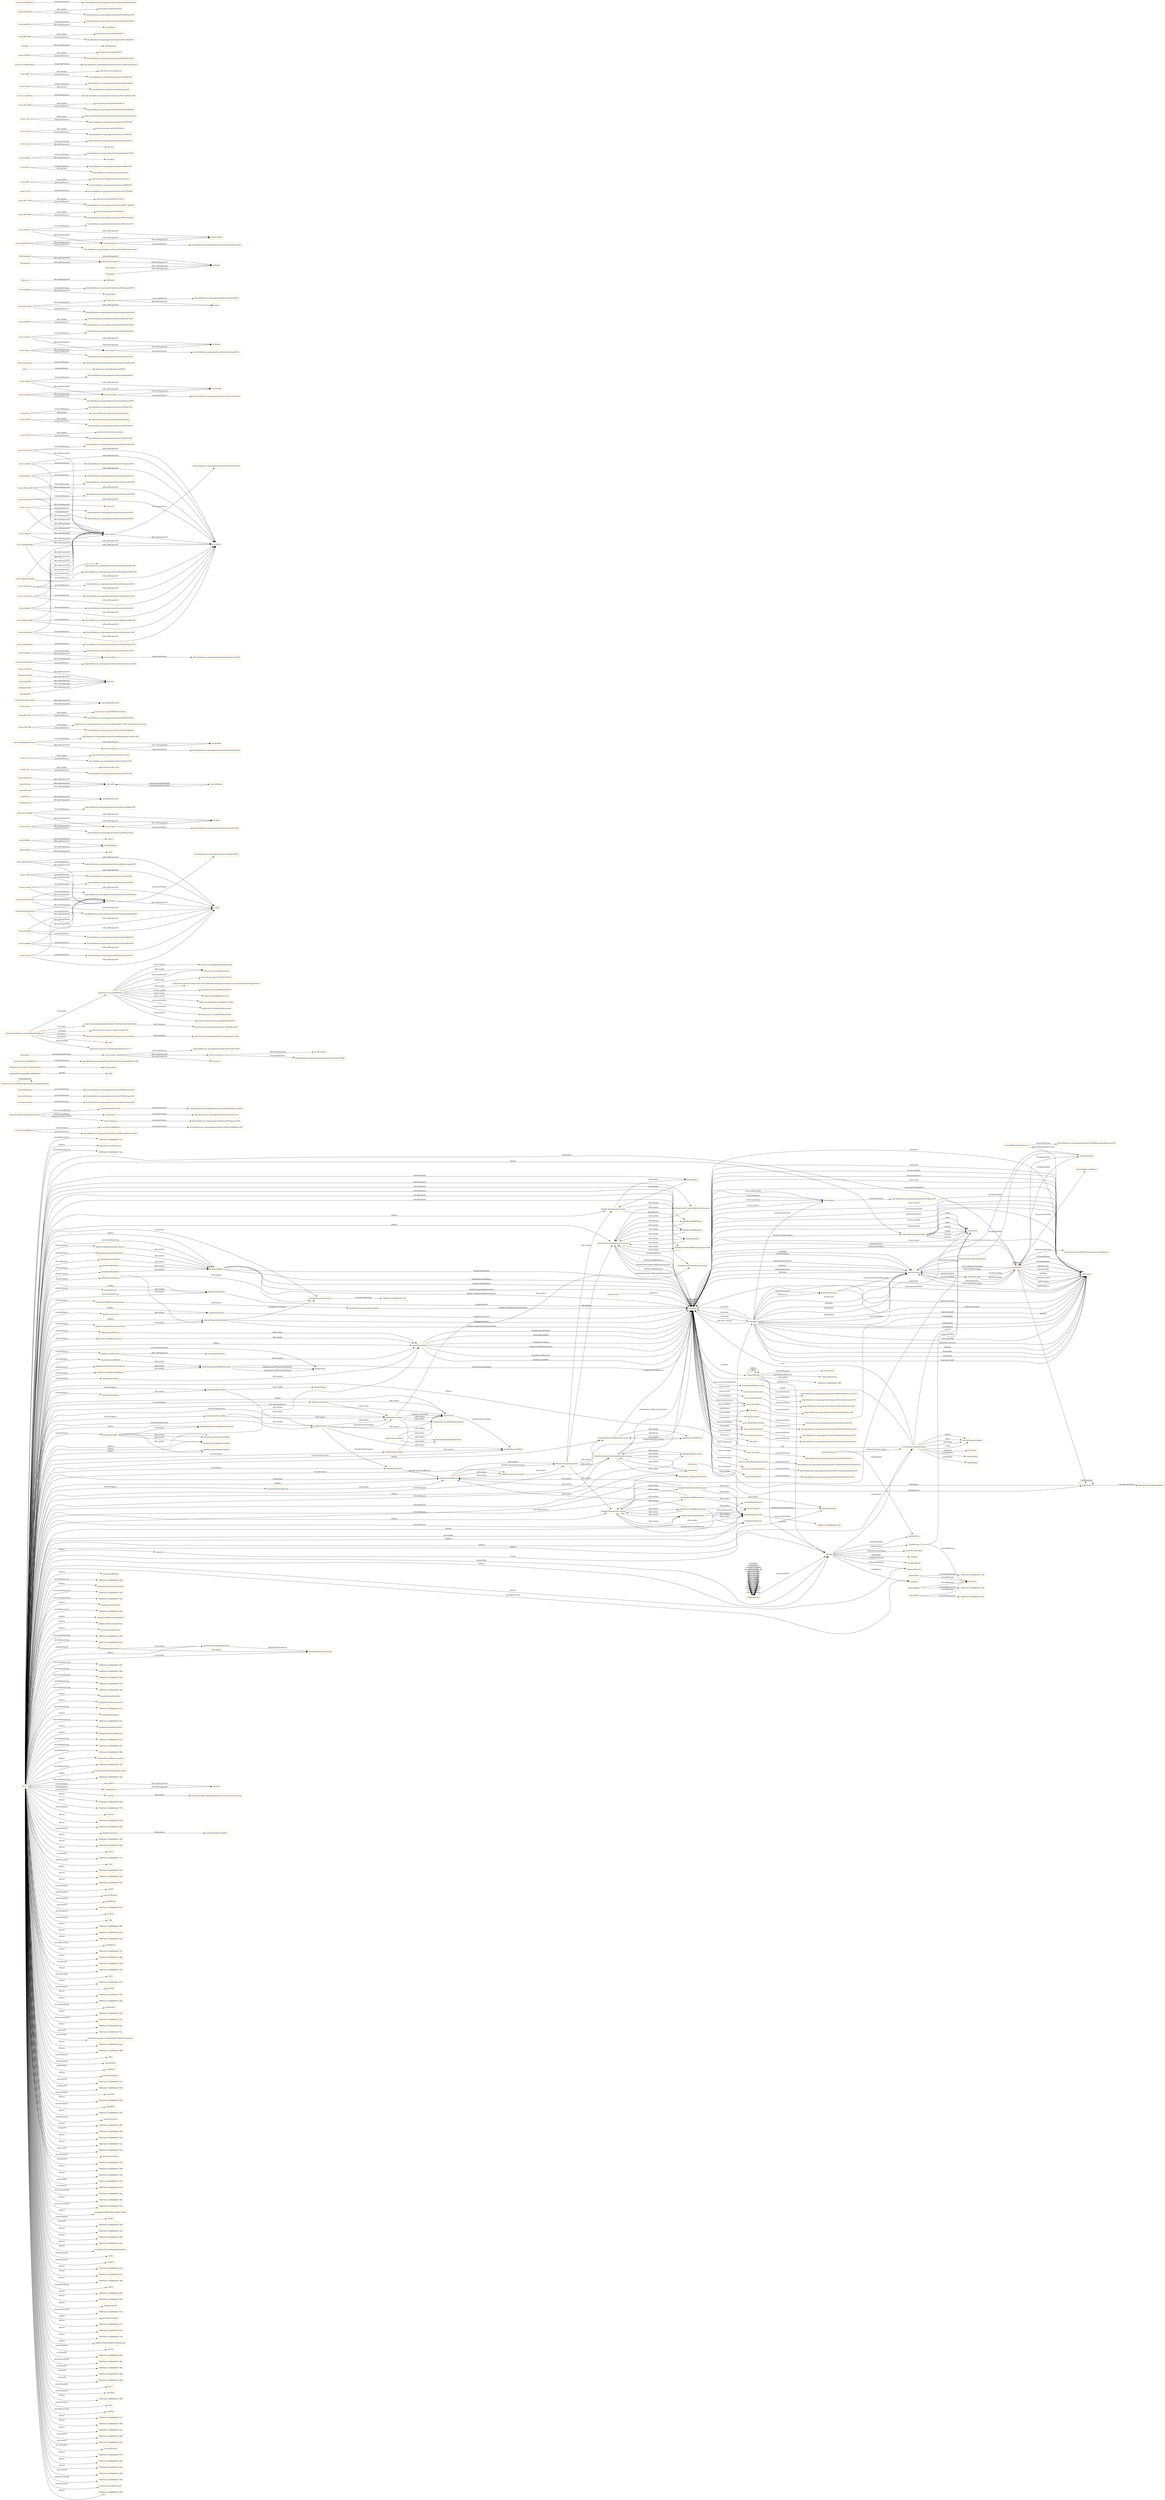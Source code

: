 digraph ar2dtool_diagram { 
rankdir=LR;
size="1501"
node [shape = rectangle, color="orange"]; "-78d91bc0:15d848fc6bf:-7fce" "demlab:AnswerPhoneTask" "terms:MethodOfInstruction" "-78d91bc0:15d848fc6bf:-7faa" "demlab:CognitiveAbilitiesData" "demlab:PayBillTask" "terms:PhysicalResource" "-78d91bc0:15d848fc6bf:-7f8d" "demlab:PictureDescriptionTask" "demlab:Participant" "-78d91bc0:15d848fc6bf:-7f97" "demlab:MeasuredData" "terms:LicenseDocument" "-78d91bc0:15d848fc6bf:-7fbb" "demlab:TurnOnTVTask" "-78d91bc0:15d848fc6bf:-7f6c" "demlab:AutonomyAssessment" "demlab:FindBusLineOnMapTask" "demlab:CallPsychologistTask" "demlab:LeaveRoomTask" "-78d91bc0:15d848fc6bf:-7f9b" "-78d91bc0:15d848fc6bf:-7fe1" "terms:SizeOrDuration" "demlab:DiagnosisType" "demlab:DirectedActivitiesStep" "terms:AgentClass" "terms:BibliographicResource" "demlab:WalkingCountingBackwardsTask" "demlab:PersonWithPredementia" "terms:Location" "demlab:ClinicalAssessment" "demlab:FunctionalAbilitiesData" "terms:MediaTypeOrExtent" "demlab:Zone" "terms:Agent" "demlab:LatencyData" "demlab:CognitiveAbilitiesAssessment" "-78d91bc0:15d848fc6bf:-7fb7" "terms:PhysicalMedium" "terms:MethodOfAccrual" "demlab:CountingBackwardsTask" "demlab:HealthyControlParticipant" "-78d91bc0:15d848fc6bf:-7f64" "terms:RightsStatement" "-78d91bc0:15d848fc6bf:-7f9f" "-78d91bc0:15d848fc6bf:-7f7b" "-78d91bc0:15d848fc6bf:-7fbf" "terms:LinguisticSystem" "demlab:HandTrajectoryType" "demlab:SemiDirectedTask" "terms:Jurisdiction" "terms:Policy" "demlab:WaterPlantTask" "demlab:SentenceRepeatingTask" "terms:Standard" "terms:LocationPeriodOrJurisdiction" "demlab:ProtocolStep" "terms:FileFormat" "demlab:PictureDiscussionTask" "-78d91bc0:15d848fc6bf:-7fca" "demlab:WalkingTask" "demlab:DiscussionInvolvementData" "-78d91bc0:15d848fc6bf:-7fdc" "-78d91bc0:15d848fc6bf:-7fa2" "terms:ProvenanceStatement" "demlab:Protocol" "demlab:DirectedTask" "demlab:PrepareHotTeaTask" "demlab:PrepareDrugBoxTask" "-78d91bc0:15d848fc6bf:-7fd7" "demlab:ArticulationControlTask" "demlab:PersonWithDementia" "demlab:ClinicalRecord" "demlab:StressData" "demlab:Task" "-78d91bc0:15d848fc6bf:-7ff1" "demlab:DiscussionWithClinicianStep" "-78d91bc0:15d848fc6bf:-7ffc" "-78d91bc0:15d848fc6bf:-7f80" "demlab:VoiceData" "demlab:GaitData" "terms:MediaType" "terms:Frequency" "demlab:DirectedExpressionTask" "-78d91bc0:15d848fc6bf:-7ff7" "demlab:SemiDirectedActivitiesStep" "demlab:OrganisationEfficiencyData" "demlab:EstablishAccountBalanceTask" "terms:PeriodOfTime" "demlab:DiagnosisAssessment" "demlab:MotricityAbilitiesAssessment" "demlab:ActivityStatusType" "-78d91bc0:15d848fc6bf:-7fa6" "demlab:NeuropsychiatricAndMoodAssessment" "foaf:Image" "foaf:Project" "foaf:Agent" "foaf:Document" "rdfs:Class" "http://www.w3.org/2003/01/geo/wgs84_pos#SpatialThing" "foaf:OnlineAccount" "foaf:Person" "foaf:Organization" "foaf:Group" ":TimeZone" ":GeneralDateTimeDescription" ":DateTimeInterval" ":TRS" ":TemporalDuration" ":Duration" ":GeneralDurationDescription" ":ProperInterval" ":TimePosition" ":TemporalPosition" ":Interval" "a5dddc08758cefefe9890d7880564517" ":TemporalEntity" ":MonthOfYear" ":TemporalUnit" ":Instant" "794352a1321a31a4e1c1834e061205f1" ":DayOfWeek" ; /*classes style*/
	"terms:instructionalMethod" -> "http://dublincore.org/usage/terms/history/#instructionalMethod-002" [ label = "terms:hasVersion" ];
	"demlab:latency" -> "demlab:LatencyData" [ label = "rdfs:seeAlso" ];
	"demlab:speechRate" -> "demlab:VoiceData" [ label = "rdfs:seeAlso" ];
	"foaf:maker" -> "terms:creator" [ label = "owl:equivalentProperty" ];
	"http://www.w3.org/2006/time" -> "http://orcid.org/0000-0002-3884-3420" [ label = "terms:creator" ];
	"http://www.w3.org/2006/time" -> "http://www.w3.org/TR/owl-time" [ label = "rdfs:seeAlso" ];
	"http://www.w3.org/2006/time" -> "http://dx.doi.org/10.3233/SW-150187" [ label = "rdfs:seeAlso" ];
	"http://www.w3.org/2006/time" -> "http://www.semantic-web-journal.net/content/time-ontology-extended-non-gregorian-calendar-applications" [ label = "rdfs:seeAlso" ];
	"http://www.w3.org/2006/time" -> "http://www.w3.org/TR/owl-time" [ label = "terms:isVersionOf" ];
	"http://www.w3.org/2006/time" -> "http://www.w3.org/2006/time#2016" [ label = "owl:versionIRI" ];
	"http://www.w3.org/2006/time" -> "mailto:panfeng66@gmail.com" [ label = "terms:creator" ];
	"http://www.w3.org/2006/time" -> "https://en.wikipedia.org/wiki/Jerry_Hobbs" [ label = "terms:creator" ];
	"http://www.w3.org/2006/time" -> "mailto:chris.little@metoffice.gov.uk" [ label = "terms:contributor" ];
	"http://www.w3.org/2006/time" -> "http://www.w3.org/2006/time#2006" [ label = "owl:priorVersion" ];
	"http://www.w3.org/2006/time" -> "https://creativecommons.org/licenses/by/4.0/" [ label = "terms:license" ];
	":generalDay" -> "-78d91bc0:15d848fc6bf:-7f5c" [ label = "owl:withRestrictions" ];
	":generalDay" -> "xsd:string" [ label = "owl:onDatatype" ];
	"terms:dateAccepted" -> "dc:date" [ label = "rdfs:subPropertyOf" ];
	"terms:dateAccepted" -> "http://dublincore.org/usage/terms/history/#dateAccepted-002" [ label = "terms:hasVersion" ];
	"terms:dateAccepted" -> "terms:date" [ label = "rdfs:subPropertyOf" ];
	"demlab:shortCognitiveBatteryAssessment" -> "demlab:CognitiveAbilitiesAssessment" [ label = "rdfs:seeAlso" ];
	":intervalBefore" -> ":intervalDisjoint" [ label = "rdfs:subPropertyOf" ];
	":intervalBefore" -> ":before" [ label = "rdfs:subPropertyOf" ];
	"terms:MethodOfInstruction" -> "http://dublincore.org/usage/terms/history/#MethodOfInstruction-001" [ label = "terms:hasVersion" ];
	"terms:accessRights" -> "dc:rights" [ label = "rdfs:subPropertyOf" ];
	"terms:accessRights" -> "terms:rights" [ label = "rdfs:subPropertyOf" ];
	"terms:accessRights" -> "http://dublincore.org/usage/terms/history/#accessRights-002" [ label = "terms:hasVersion" ];
	":inDateTime" -> ":inTemporalPosition" [ label = "rdfs:subPropertyOf" ];
	":intervalFinishes" -> ":intervalIn" [ label = "rdfs:subPropertyOf" ];
	"terms:UDC" -> "http://www.udcc.org/" [ label = "rdfs:seeAlso" ];
	"terms:UDC" -> "http://dublincore.org/usage/terms/history/#UDC-003" [ label = "terms:hasVersion" ];
	"terms:LCC" -> "http://lcweb.loc.gov/catdir/cpso/lcco/lcco.html" [ label = "rdfs:seeAlso" ];
	"terms:LCC" -> "http://dublincore.org/usage/terms/history/#LCC-003" [ label = "terms:hasVersion" ];
	"demlab:hasParticipant" -> "demlab:Protocol" [ label = "rdfs:seeAlso" ];
	"demlab:hasParticipant" -> "demlab:Person" [ label = "rdfs:seeAlso" ];
	"terms:bibliographicCitation" -> "http://dublincore.org/usage/terms/history/#bibliographicCitation-002" [ label = "terms:hasVersion" ];
	"terms:bibliographicCitation" -> "dc:identifier" [ label = "rdfs:subPropertyOf" ];
	"terms:bibliographicCitation" -> "terms:identifier" [ label = "rdfs:subPropertyOf" ];
	"demlab:DiagnosisType" -> "-78d91bc0:15d848fc6bf:-7fdc" [ label = "owl:equivalentClass" ];
	":hasEnd" -> ":hasTime" [ label = "rdfs:subPropertyOf" ];
	"terms:ISO3166" -> "http://www.iso.org/iso/en/prods-services/iso3166ma/02iso-3166-code-lists/list-en1.html" [ label = "rdfs:seeAlso" ];
	"terms:ISO3166" -> "http://dublincore.org/usage/terms/history/#ISO3166-004" [ label = "terms:hasVersion" ];
	"terms:W3CDTF" -> "http://www.w3.org/TR/NOTE-datetime" [ label = "rdfs:seeAlso" ];
	"terms:W3CDTF" -> "http://dublincore.org/usage/terms/history/#W3CDTF-003" [ label = "terms:hasVersion" ];
	":hasDurationDescription" -> ":hasTemporalDuration" [ label = "rdfs:subPropertyOf" ];
	"terms:RightsStatement" -> "http://dublincore.org/usage/terms/history/#RightsStatement-001" [ label = "terms:hasVersion" ];
	"foaf:msnChatID" -> "foaf:nick" [ label = "rdfs:subPropertyOf" ];
	"foaf:yahooChatID" -> "foaf:nick" [ label = "rdfs:subPropertyOf" ];
	"terms:audience" -> "http://dublincore.org/usage/terms/history/#audience-003" [ label = "terms:hasVersion" ];
	"demlab:handTrajectory" -> "demlab:HandTrajectoryType" [ label = "rdfs:seeAlso" ];
	"demlab:handTrajectory" -> "demlab:FunctionalAbilitiesData" [ label = "rdfs:seeAlso" ];
	"terms:rightsHolder" -> "http://dublincore.org/usage/terms/history/#rightsHolder-002" [ label = "terms:hasVersion" ];
	"terms:LinguisticSystem" -> "http://dublincore.org/usage/terms/history/#LinguisticSystem-001" [ label = "terms:hasVersion" ];
	"terms:license" -> "dc:rights" [ label = "rdfs:subPropertyOf" ];
	"terms:license" -> "http://dublincore.org/usage/terms/history/#license-002" [ label = "terms:hasVersion" ];
	"terms:license" -> "terms:rights" [ label = "rdfs:subPropertyOf" ];
	"terms:mediator" -> "http://dublincore.org/usage/terms/history/#mediator-003" [ label = "terms:hasVersion" ];
	"terms:mediator" -> "terms:audience" [ label = "rdfs:subPropertyOf" ];
	":intervalIn" -> ":intervalEquals" [ label = "owl:propertyDisjointWith" ];
	"demlab:walkingSpeedInstantaneous" -> "demlab:GaitData" [ label = "rdfs:seeAlso" ];
	"terms:hasVersion" -> "http://dublincore.org/usage/terms/history/#hasVersion-003" [ label = "terms:hasVersion" ];
	"terms:hasVersion" -> "dc:relation" [ label = "rdfs:subPropertyOf" ];
	"terms:hasVersion" -> "terms:relation" [ label = "rdfs:subPropertyOf" ];
	"demlab:verbalReactionSpontaneity" -> "demlab:DiscussionInvolvementData" [ label = "rdfs:seeAlso" ];
	"terms:NLM" -> "http://wwwcf.nlm.nih.gov/class/" [ label = "rdfs:seeAlso" ];
	"terms:NLM" -> "http://dublincore.org/usage/terms/history/#NLM-002" [ label = "terms:hasVersion" ];
	"demlab:DiagnosisAssessment" -> "demlab:hasClinicalDiagnosis" [ label = "rdfs:seeAlso" ];
	"demlab:DiagnosisAssessment" -> "demlab:PersonWithPredementia" [ label = "rdfs:seeAlso" ];
	"demlab:DiagnosisAssessment" -> "demlab:PersonWithDementia" [ label = "rdfs:seeAlso" ];
	"demlab:DiagnosisAssessment" -> "demlab:HealthyControlParticipant" [ label = "rdfs:seeAlso" ];
	"demlab:DiagnosisAssessment" -> "demlab:DiagnosisType" [ label = "rdfs:seeAlso" ];
	"terms:AgentClass" -> "http://dublincore.org/usage/terms/history/#AgentClass-003" [ label = "terms:hasVersion" ];
	":inTimePosition" -> ":inTemporalPosition" [ label = "rdfs:subPropertyOf" ];
	"terms:Policy" -> "http://dublincore.org/usage/terms/history/#Policy-001" [ label = "terms:hasVersion" ];
	"terms:valid" -> "dc:date" [ label = "rdfs:subPropertyOf" ];
	"terms:valid" -> "terms:date" [ label = "rdfs:subPropertyOf" ];
	"terms:valid" -> "http://dublincore.org/usage/terms/history/#valid-003" [ label = "terms:hasVersion" ];
	"terms:MethodOfAccrual" -> "http://dublincore.org/usage/terms/history/#MethodOfAccrual-001" [ label = "terms:hasVersion" ];
	"terms:ProvenanceStatement" -> "http://dublincore.org/usage/terms/history/#ProvenanceStatement-001" [ label = "terms:hasVersion" ];
	"terms:requires" -> "http://dublincore.org/usage/terms/history/#requires-003" [ label = "terms:hasVersion" ];
	"terms:requires" -> "dc:relation" [ label = "rdfs:subPropertyOf" ];
	"terms:requires" -> "terms:relation" [ label = "rdfs:subPropertyOf" ];
	"demlab:ClinicalRecord" -> "demlab:containsAssessment" [ label = "rdfs:seeAlso" ];
	"demlab:ClinicalRecord" -> "demlab:ClinicalAssessment" [ label = "rdfs:seeAlso" ];
	"terms:MESH" -> "http://www.nlm.nih.gov/mesh/meshhome.html" [ label = "rdfs:seeAlso" ];
	"terms:MESH" -> "http://dublincore.org/usage/terms/history/#MESH-003" [ label = "terms:hasVersion" ];
	"terms:replaces" -> "http://dublincore.org/usage/terms/history/#replaces-003" [ label = "terms:hasVersion" ];
	"terms:replaces" -> "dc:relation" [ label = "rdfs:subPropertyOf" ];
	"terms:replaces" -> "terms:relation" [ label = "rdfs:subPropertyOf" ];
	"demlab:distanceWalked" -> "demlab:OrganisationEfficiencyData" [ label = "rdfs:seeAlso" ];
	"demlab:CognitiveAbilitiesAssessment" -> "demlab:hasMMSEScore" [ label = "rdfs:seeAlso" ];
	"demlab:CognitiveAbilitiesAssessment" -> "demlab:trailMakingTest" [ label = "rdfs:seeAlso" ];
	"demlab:CognitiveAbilitiesAssessment" -> "demlab:fabScore" [ label = "rdfs:seeAlso" ];
	"demlab:CognitiveAbilitiesAssessment" -> "demlab:freeAndCuedRemindingAssessment" [ label = "rdfs:seeAlso" ];
	"demlab:CognitiveAbilitiesAssessment" -> "demlab:shortCognitiveBatteryAssessment" [ label = "rdfs:seeAlso" ];
	"terms:isVersionOf" -> "http://dublincore.org/usage/terms/history/#isVersionOf-003" [ label = "terms:hasVersion" ];
	"terms:isVersionOf" -> "terms:relation" [ label = "rdfs:subPropertyOf" ];
	"terms:isVersionOf" -> "dc:relation" [ label = "rdfs:subPropertyOf" ];
	"terms:educationLevel" -> "http://dublincore.org/usage/terms/history/#educationLevel-002" [ label = "terms:hasVersion" ];
	"terms:educationLevel" -> "terms:audience" [ label = "rdfs:subPropertyOf" ];
	"terms:PeriodOfTime" -> "http://dublincore.org/usage/terms/history/#PeriodOfTime-001" [ label = "terms:hasVersion" ];
	"terms:Point" -> "http://dublincore.org/usage/terms/history/#Point-003" [ label = "terms:hasVersion" ];
	"terms:Point" -> "http://dublincore.org/documents/dcmi-point/" [ label = "rdfs:seeAlso" ];
	"terms:coverage" -> "http://dublincore.org/usage/terms/history/#coverageT-001" [ label = "terms:hasVersion" ];
	"terms:coverage" -> "dc:coverage" [ label = "rdfs:subPropertyOf" ];
	"demlab:Protocol" -> "demlab:Task" [ label = "rdfs:seeAlso" ];
	"demlab:Protocol" -> "demlab:ProtocolStep" [ label = "rdfs:seeAlso" ];
	"demlab:Protocol" -> "demlab:MeasuredData" [ label = "rdfs:seeAlso" ];
	"http://www.iti.gr/iti/people/Georgios_Meditskos.html#gmeditsk" -> "http://www.iti.gr/iti/people/Georgios_Meditskos.html" [ label = "foaf:homepage" ];
	"terms:Standard" -> "http://dublincore.org/usage/terms/history/#Standard-001" [ label = "terms:hasVersion" ];
	"terms:identifier" -> "dc:identifier" [ label = "rdfs:subPropertyOf" ];
	"terms:identifier" -> "http://dublincore.org/usage/terms/history/#identifierT-001" [ label = "terms:hasVersion" ];
	"terms:created" -> "dc:date" [ label = "rdfs:subPropertyOf" ];
	"terms:created" -> "http://dublincore.org/usage/terms/history/#created-003" [ label = "terms:hasVersion" ];
	"terms:created" -> "terms:date" [ label = "rdfs:subPropertyOf" ];
	":generalYear" -> "-78d91bc0:15d848fc6bf:-7f5a" [ label = "owl:withRestrictions" ];
	":generalYear" -> "xsd:string" [ label = "owl:onDatatype" ];
	"demlab:apathyInventory" -> "demlab:NeuropsychiatricAndMoodAssessment" [ label = "rdfs:seeAlso" ];
	"terms:" -> "http://purl.org/dc/aboutdcmi#DCMI" [ label = "terms:publisher" ];
	"terms:provenance" -> "http://dublincore.org/usage/terms/history/#provenance-002" [ label = "terms:hasVersion" ];
	"demlab:stoppingDisplacement" -> "demlab:GaitData" [ label = "rdfs:seeAlso" ];
	"demlab:compliantInstructionsOrder" -> "demlab:CognitiveAbilitiesData" [ label = "rdfs:seeAlso" ];
	"terms:Location" -> "http://dublincore.org/usage/terms/history/#Location-001" [ label = "terms:hasVersion" ];
	":intervalStarts" -> ":intervalIn" [ label = "rdfs:subPropertyOf" ];
	"terms:BibliographicResource" -> "http://dublincore.org/usage/terms/history/#BibliographicResource-001" [ label = "terms:hasVersion" ];
	"terms:format" -> "http://dublincore.org/usage/terms/history/#formatT-001" [ label = "terms:hasVersion" ];
	"terms:format" -> "dc:format" [ label = "rdfs:subPropertyOf" ];
	"foaf:Person" -> "foaf:Project" [ label = "owl:disjointWith" ];
	"foaf:Person" -> "http://schema.org/Person" [ label = "owl:equivalentClass" ];
	"foaf:Person" -> "http://www.w3.org/2000/10/swap/pim/contact#Person" [ label = "owl:equivalentClass" ];
	"foaf:Person" -> "foaf:Organization" [ label = "owl:disjointWith" ];
	"demlab:hasClinicalRecord" -> "demlab:ClinicalRecord" [ label = "rdfs:seeAlso" ];
	":intervalDuring" -> ":intervalIn" [ label = "rdfs:subPropertyOf" ];
	"terms:spatial" -> "http://dublincore.org/usage/terms/history/#spatial-003" [ label = "terms:hasVersion" ];
	"terms:spatial" -> "terms:coverage" [ label = "rdfs:subPropertyOf" ];
	"terms:spatial" -> "dc:coverage" [ label = "rdfs:subPropertyOf" ];
	"terms:ISO639-2" -> "http://lcweb.loc.gov/standards/iso639-2/langhome.html" [ label = "rdfs:seeAlso" ];
	"terms:ISO639-2" -> "http://dublincore.org/usage/terms/history/#ISO639-2-003" [ label = "terms:hasVersion" ];
	":ProperInterval" -> ":Instant" [ label = "owl:disjointWith" ];
	":seconds" -> "http://www.bipm.org/en/publications/si-brochure/second.html" [ label = "rdfs:seeAlso" ];
	"terms:isFormatOf" -> "http://dublincore.org/usage/terms/history/#isFormatOf-003" [ label = "terms:hasVersion" ];
	"terms:isFormatOf" -> "dc:relation" [ label = "rdfs:subPropertyOf" ];
	"terms:isFormatOf" -> "terms:relation" [ label = "rdfs:subPropertyOf" ];
	"terms:alternative" -> "terms:title" [ label = "rdfs:subPropertyOf" ];
	"terms:alternative" -> "dc:title" [ label = "rdfs:subPropertyOf" ];
	"terms:alternative" -> "http://dublincore.org/usage/terms/history/#alternative-003" [ label = "terms:hasVersion" ];
	"terms:PhysicalMedium" -> "http://dublincore.org/usage/terms/history/#PhysicalMedium-001" [ label = "terms:hasVersion" ];
	"demlab:activityStatus" -> "demlab:CognitiveAbilitiesData" [ label = "rdfs:seeAlso" ];
	"demlab:activityStatus" -> "demlab:ActivityStatusType" [ label = "rdfs:seeAlso" ];
	"demlab:involvesTask" -> "demlab:Task" [ label = "rdfs:seeAlso" ];
	"demlab:involvesTask" -> "demlab:ProtocolStep" [ label = "rdfs:seeAlso" ];
	"demlab:PersonWithDementia" -> "demlab:dementia" [ label = "rdfs:seeAlso" ];
	"demlab:PersonWithDementia" -> "demlab:DiagnosisType" [ label = "rdfs:seeAlso" ];
	"demlab:PersonWithDementia" -> "demlab:DiagnosisAssessment" [ label = "rdfs:seeAlso" ];
	"demlab:PersonWithDementia" -> "demlab:ClinicalRecord" [ label = "rdfs:seeAlso" ];
	"terms:language" -> "http://dublincore.org/usage/terms/history/#languageT-001" [ label = "terms:hasVersion" ];
	"terms:language" -> "dc:language" [ label = "rdfs:subPropertyOf" ];
	"foaf:icqChatID" -> "foaf:nick" [ label = "rdfs:subPropertyOf" ];
	"foaf:name" -> "rdfs:label" [ label = "rdfs:subPropertyOf" ];
	"foaf:Project" -> "foaf:Document" [ label = "owl:disjointWith" ];
	"foaf:Project" -> "foaf:Person" [ label = "owl:disjointWith" ];
	"terms:MediaTypeOrExtent" -> "http://dublincore.org/usage/terms/history/#MediaTypeOrExtent-001" [ label = "terms:hasVersion" ];
	"demlab:iadl_e" -> "demlab:AutonomyAssessment" [ label = "rdfs:seeAlso" ];
	"foaf:homepage" -> "foaf:page" [ label = "rdfs:subPropertyOf" ];
	"foaf:homepage" -> "foaf:isPrimaryTopicOf" [ label = "rdfs:subPropertyOf" ];
	"demlab:stressLevel" -> "demlab:StressData" [ label = "rdfs:seeAlso" ];
	"foaf:weblog" -> "foaf:page" [ label = "rdfs:subPropertyOf" ];
	"terms:source" -> "dc:source" [ label = "rdfs:subPropertyOf" ];
	"terms:source" -> "terms:relation" [ label = "rdfs:subPropertyOf" ];
	"terms:source" -> "http://dublincore.org/usage/terms/history/#sourceT-001" [ label = "terms:hasVersion" ];
	"demlab:ActivityStatusType" -> "-78d91bc0:15d848fc6bf:-7ffc" [ label = "owl:equivalentClass" ];
	"demlab:pauseRate" -> "demlab:WalkingCountingBackwardsTask" [ label = "rdfs:seeAlso" ];
	"demlab:pauseRate" -> "demlab:VoiceData" [ label = "rdfs:seeAlso" ];
	"demlab:pauseRate" -> "demlab:SentenceRepeatingTask" [ label = "rdfs:seeAlso" ];
	"demlab:pauseRate" -> "demlab:CountingBackwardsTask" [ label = "rdfs:seeAlso" ];
	"demlab:pauseRate" -> "demlab:ArticulationControlTask" [ label = "rdfs:seeAlso" ];
	"terms:date" -> "http://dublincore.org/usage/terms/history/#dateT-001" [ label = "terms:hasVersion" ];
	"terms:date" -> "dc:date" [ label = "rdfs:subPropertyOf" ];
	":generalMonth" -> "-78d91bc0:15d848fc6bf:-7f5b" [ label = "owl:withRestrictions" ];
	":generalMonth" -> "xsd:string" [ label = "owl:onDatatype" ];
	":intervalEquals" -> ":intervalIn" [ label = "owl:propertyDisjointWith" ];
	"demlab:dynamicBalance" -> "demlab:GaitData" [ label = "rdfs:seeAlso" ];
	"terms:temporal" -> "terms:coverage" [ label = "rdfs:subPropertyOf" ];
	"terms:temporal" -> "http://dublincore.org/usage/terms/history/#temporal-003" [ label = "terms:hasVersion" ];
	"terms:temporal" -> "dc:coverage" [ label = "rdfs:subPropertyOf" ];
	"demlab:AutonomyAssessment" -> "demlab:iadl_e" [ label = "rdfs:seeAlso" ];
	"demlab:AutonomyAssessment" -> "demlab:SemiDirectedActivitiesStep" [ label = "rdfs:seeAlso" ];
	"foaf:Image" -> "http://schema.org/ImageObject" [ label = "owl:equivalentClass" ];
	"terms:abstract" -> "terms:description" [ label = "rdfs:subPropertyOf" ];
	"terms:abstract" -> "dc:description" [ label = "rdfs:subPropertyOf" ];
	"terms:abstract" -> "http://dublincore.org/usage/terms/history/#abstract-003" [ label = "terms:hasVersion" ];
	"demlab:measuredData" -> "demlab:Task" [ label = "rdfs:seeAlso" ];
	"demlab:measuredData" -> "demlab:MeasuredData" [ label = "rdfs:seeAlso" ];
	"http://www.demcare.eu/ontologies/demlab.owl" -> "http://www.w3.org/2006/time" [ label = "owl:imports" ];
	"http://www.demcare.eu/ontologies/demlab.owl" -> "http://creativecommons.org/licenses/by/3.0/" [ label = "cc:license" ];
	"http://www.demcare.eu/ontologies/demlab.owl" -> "http://www.iti.gr/iti/people/Georgios_Meditskos.html#gmeditsk" [ label = "dc:creator" ];
	"http://www.demcare.eu/ontologies/demlab.owl" -> "http://www.iti.gr/iti/people/Ioannis_Kompatsiaris.html#ikom" [ label = "dc:creator" ];
	"http://www.demcare.eu/ontologies/demlab.owl" -> "foaf:" [ label = "owl:imports" ];
	"http://www.demcare.eu/ontologies/demlab.owl" -> "http://www.demcare.eu/ontologies/demlab.owl/1.0" [ label = "owl:versionIRI" ];
	"terms:isPartOf" -> "dc:relation" [ label = "rdfs:subPropertyOf" ];
	"terms:isPartOf" -> "terms:relation" [ label = "rdfs:subPropertyOf" ];
	"terms:isPartOf" -> "http://dublincore.org/usage/terms/history/#isPartOf-003" [ label = "terms:hasVersion" ];
	"terms:RFC5646" -> "http://www.ietf.org/rfc/rfc5646.txt" [ label = "rdfs:seeAlso" ];
	"terms:RFC5646" -> "http://dublincore.org/usage/terms/history/#RFC5646-001" [ label = "terms:hasVersion" ];
	"foaf:isPrimaryTopicOf" -> "foaf:page" [ label = "rdfs:subPropertyOf" ];
	"demlab:areasOfNoInterestExplored" -> "demlab:OrganisationEfficiencyData" [ label = "rdfs:seeAlso" ];
	"demlab:hasProtocolStep" -> "demlab:ProtocolStep" [ label = "rdfs:seeAlso" ];
	"demlab:hasProtocolStep" -> "demlab:Protocol" [ label = "rdfs:seeAlso" ];
	"terms:RFC1766" -> "http://www.ietf.org/rfc/rfc1766.txt" [ label = "rdfs:seeAlso" ];
	"terms:RFC1766" -> "http://dublincore.org/usage/terms/history/#RFC1766-003" [ label = "terms:hasVersion" ];
	"terms:Jurisdiction" -> "http://dublincore.org/usage/terms/history/#Jurisdiction-001" [ label = "terms:hasVersion" ];
	"terms:LicenseDocument" -> "http://dublincore.org/usage/terms/history/#LicenseDocument-001" [ label = "terms:hasVersion" ];
	"demlab:stepLength" -> "demlab:GaitData" [ label = "rdfs:seeAlso" ];
	"foaf:Document" -> "foaf:Project" [ label = "owl:disjointWith" ];
	"foaf:Document" -> "foaf:Organization" [ label = "owl:disjointWith" ];
	"foaf:Document" -> "http://schema.org/CreativeWork" [ label = "owl:equivalentClass" ];
	"terms:dateSubmitted" -> "dc:date" [ label = "rdfs:subPropertyOf" ];
	"terms:dateSubmitted" -> "terms:date" [ label = "rdfs:subPropertyOf" ];
	"terms:dateSubmitted" -> "http://dublincore.org/usage/terms/history/#dateSubmitted-002" [ label = "terms:hasVersion" ];
	"demlab:HealthyControlParticipant" -> "demlab:healthy" [ label = "rdfs:seeAlso" ];
	"demlab:HealthyControlParticipant" -> "demlab:DiagnosisType" [ label = "rdfs:seeAlso" ];
	"demlab:HealthyControlParticipant" -> "demlab:DiagnosisAssessment" [ label = "rdfs:seeAlso" ];
	"demlab:HealthyControlParticipant" -> "demlab:ClinicalRecord" [ label = "rdfs:seeAlso" ];
	"demlab:hasUPDRSScore" -> "demlab:MotricityAbilitiesAssessment" [ label = "rdfs:seeAlso" ];
	"demlab:npi" -> "demlab:NeuropsychiatricAndMoodAssessment" [ label = "rdfs:seeAlso" ];
	"demlab:ClinicalAssessment" -> "demlab:NeuropsychiatricAndMoodAssessment" [ label = "rdfs:seeAlso" ];
	"demlab:ClinicalAssessment" -> "demlab:MotricityAbilitiesAssessment" [ label = "rdfs:seeAlso" ];
	"demlab:ClinicalAssessment" -> "demlab:DiagnosisAssessment" [ label = "rdfs:seeAlso" ];
	"demlab:ClinicalAssessment" -> "demlab:CognitiveAbilitiesAssessment" [ label = "rdfs:seeAlso" ];
	"demlab:ClinicalAssessment" -> "demlab:AutonomyAssessment" [ label = "rdfs:seeAlso" ];
	"demlab:trailMakingTest" -> "demlab:CognitiveAbilitiesAssessment" [ label = "rdfs:seeAlso" ];
	"terms:LCSH" -> "http://dublincore.org/usage/terms/history/#LCSH-003" [ label = "terms:hasVersion" ];
	"terms:relation" -> "http://dublincore.org/usage/terms/history/#relationT-001" [ label = "terms:hasVersion" ];
	"terms:relation" -> "dc:relation" [ label = "rdfs:subPropertyOf" ];
	"terms:IMT" -> "http://www.iana.org/assignments/media-types/" [ label = "rdfs:seeAlso" ];
	"terms:IMT" -> "http://dublincore.org/usage/terms/history/#IMT-004" [ label = "terms:hasVersion" ];
	"terms:title" -> "dc:title" [ label = "rdfs:subPropertyOf" ];
	"terms:title" -> "http://dublincore.org/usage/terms/history/#titleT-002" [ label = "terms:hasVersion" ];
	"terms:Agent" -> "http://dublincore.org/usage/terms/history/#Agent-001" [ label = "terms:hasVersion" ];
	"terms:Box" -> "http://dublincore.org/usage/terms/history/#Box-003" [ label = "terms:hasVersion" ];
	"terms:Box" -> "http://dublincore.org/documents/dcmi-box/" [ label = "rdfs:seeAlso" ];
	"demlab:freeAndCuedRemindingAssessment" -> "demlab:CognitiveAbilitiesAssessment" [ label = "rdfs:seeAlso" ];
	"terms:FileFormat" -> "http://dublincore.org/usage/terms/history/#FileFormat-001" [ label = "terms:hasVersion" ];
	"foaf:aimChatID" -> "foaf:nick" [ label = "rdfs:subPropertyOf" ];
	"terms:medium" -> "http://dublincore.org/usage/terms/history/#medium-003" [ label = "terms:hasVersion" ];
	"terms:medium" -> "terms:format" [ label = "rdfs:subPropertyOf" ];
	"terms:medium" -> "dc:format" [ label = "rdfs:subPropertyOf" ];
	"terms:subject" -> "http://dublincore.org/usage/terms/history/#subjectT-002" [ label = "terms:hasVersion" ];
	"terms:subject" -> "dc:subject" [ label = "rdfs:subPropertyOf" ];
	":hasDuration" -> ":hasTemporalDuration" [ label = "rdfs:subPropertyOf" ];
	"terms:type" -> "http://dublincore.org/usage/terms/history/#typeT-001" [ label = "terms:hasVersion" ];
	"terms:type" -> "dc:type" [ label = "rdfs:subPropertyOf" ];
	"terms:SizeOrDuration" -> "http://dublincore.org/usage/terms/history/#SizeOrDuration-001" [ label = "terms:hasVersion" ];
	"demlab:containsAssessment" -> "demlab:ClinicalRecord" [ label = "rdfs:seeAlso" ];
	"demlab:containsAssessment" -> "demlab:ClinicalAssessment" [ label = "rdfs:seeAlso" ];
	"demlab:speechFluency" -> "demlab:VoiceData" [ label = "rdfs:seeAlso" ];
	":hasBeginning" -> ":hasTime" [ label = "rdfs:subPropertyOf" ];
	"terms:modified" -> "terms:date" [ label = "rdfs:subPropertyOf" ];
	"terms:modified" -> "dc:date" [ label = "rdfs:subPropertyOf" ];
	"terms:modified" -> "http://dublincore.org/usage/terms/history/#modified-003" [ label = "terms:hasVersion" ];
	"foaf:openid" -> "foaf:isPrimaryTopicOf" [ label = "rdfs:subPropertyOf" ];
	"terms:URI" -> "http://www.ietf.org/rfc/rfc3986.txt" [ label = "rdfs:seeAlso" ];
	"terms:URI" -> "http://dublincore.org/usage/terms/history/#URI-003" [ label = "terms:hasVersion" ];
	"terms:rights" -> "http://dublincore.org/usage/terms/history/#rightsT-001" [ label = "terms:hasVersion" ];
	"terms:rights" -> "dc:rights" [ label = "rdfs:subPropertyOf" ];
	"terms:conformsTo" -> "dc:relation" [ label = "rdfs:subPropertyOf" ];
	"terms:conformsTo" -> "http://dublincore.org/usage/terms/history/#conformsTo-003" [ label = "terms:hasVersion" ];
	"terms:conformsTo" -> "terms:relation" [ label = "rdfs:subPropertyOf" ];
	"terms:TGN" -> "http://www.getty.edu/research/tools/vocabulary/tgn/index.html" [ label = "rdfs:seeAlso" ];
	"terms:TGN" -> "http://dublincore.org/usage/terms/history/#TGN-003" [ label = "terms:hasVersion" ];
	"terms:RFC3066" -> "http://www.ietf.org/rfc/rfc3066.txt" [ label = "rdfs:seeAlso" ];
	"terms:RFC3066" -> "http://dublincore.org/usage/terms/history/#RFC3066-002" [ label = "terms:hasVersion" ];
	"demlab:fabScore" -> "demlab:CognitiveAbilitiesAssessment" [ label = "rdfs:seeAlso" ];
	"terms:creator" -> "http://dublincore.org/usage/terms/history/#creatorT-002" [ label = "terms:hasVersion" ];
	"terms:creator" -> "terms:contributor" [ label = "rdfs:subPropertyOf" ];
	"terms:creator" -> "dc:creator" [ label = "rdfs:subPropertyOf" ];
	"terms:accrualPolicy" -> "http://dublincore.org/usage/terms/history/#accrualPolicy-003" [ label = "terms:hasVersion" ];
	"terms:Period" -> "http://dublincore.org/usage/terms/history/#Period-003" [ label = "terms:hasVersion" ];
	"terms:Period" -> "http://dublincore.org/documents/dcmi-period/" [ label = "rdfs:seeAlso" ];
	"demlab:DirectedTask" -> "demlab:Task" [ label = "rdfs:seeAlso" ];
	"demlab:DirectedTask" -> "demlab:DirectedActivitiesStep" [ label = "rdfs:seeAlso" ];
	"terms:DDC" -> "http://www.oclc.org/dewey/" [ label = "rdfs:seeAlso" ];
	"terms:DDC" -> "http://dublincore.org/usage/terms/history/#DDC-003" [ label = "terms:hasVersion" ];
	"terms:hasPart" -> "dc:relation" [ label = "rdfs:subPropertyOf" ];
	"terms:hasPart" -> "http://dublincore.org/usage/terms/history/#hasPart-003" [ label = "terms:hasVersion" ];
	"terms:hasPart" -> "terms:relation" [ label = "rdfs:subPropertyOf" ];
	"terms:accrualPeriodicity" -> "http://dublincore.org/usage/terms/history/#accrualPeriodicity-003" [ label = "terms:hasVersion" ];
	"foaf:Agent" -> "terms:Agent" [ label = "owl:equivalentClass" ];
	"terms:ISO639-3" -> "http://www.sil.org/iso639-3/" [ label = "rdfs:seeAlso" ];
	"terms:ISO639-3" -> "http://dublincore.org/usage/terms/history/#ISO639-3-001" [ label = "terms:hasVersion" ];
	"demlab:participates" -> "demlab:hasParticipant" [ label = "rdfs:seeAlso" ];
	"terms:isRequiredBy" -> "dc:relation" [ label = "rdfs:subPropertyOf" ];
	"terms:isRequiredBy" -> "http://dublincore.org/usage/terms/history/#isRequiredBy-003" [ label = "terms:hasVersion" ];
	"terms:isRequiredBy" -> "terms:relation" [ label = "rdfs:subPropertyOf" ];
	"demlab:verbalReactionTime" -> "demlab:VoiceData" [ label = "rdfs:seeAlso" ];
	"demlab:healthy" -> "demlab:dementia" [ label = "demlab:hasClinicalDiagnosis" ];
	"demlab:walkingSpeed" -> "demlab:GaitData" [ label = "rdfs:seeAlso" ];
	"terms:description" -> "dc:description" [ label = "rdfs:subPropertyOf" ];
	"terms:description" -> "http://dublincore.org/usage/terms/history/#descriptionT-001" [ label = "terms:hasVersion" ];
	"foaf:Organization" -> "foaf:Document" [ label = "owl:disjointWith" ];
	"foaf:Organization" -> "foaf:Person" [ label = "owl:disjointWith" ];
	"terms:hasFormat" -> "http://dublincore.org/usage/terms/history/#hasFormat-003" [ label = "terms:hasVersion" ];
	"terms:hasFormat" -> "terms:relation" [ label = "rdfs:subPropertyOf" ];
	"terms:hasFormat" -> "dc:relation" [ label = "rdfs:subPropertyOf" ];
	"foaf:img" -> "foaf:depiction" [ label = "rdfs:subPropertyOf" ];
	"terms:available" -> "http://dublincore.org/usage/terms/history/#available-003" [ label = "terms:hasVersion" ];
	"terms:available" -> "dc:date" [ label = "rdfs:subPropertyOf" ];
	"terms:available" -> "terms:date" [ label = "rdfs:subPropertyOf" ];
	"foaf:skypeID" -> "foaf:nick" [ label = "rdfs:subPropertyOf" ];
	":TemporalEntity" -> "-78d91bc0:15d848fc6bf:-7f60" [ label = "owl:unionOf" ];
	"terms:RFC4646" -> "http://www.ietf.org/rfc/rfc4646.txt" [ label = "rdfs:seeAlso" ];
	"terms:RFC4646" -> "http://dublincore.org/usage/terms/history/#RFC4646-001" [ label = "terms:hasVersion" ];
	"terms:isReplacedBy" -> "dc:relation" [ label = "rdfs:subPropertyOf" ];
	"terms:isReplacedBy" -> "terms:relation" [ label = "rdfs:subPropertyOf" ];
	"terms:isReplacedBy" -> "http://dublincore.org/usage/terms/history/#isReplacedBy-003" [ label = "terms:hasVersion" ];
	"terms:MediaType" -> "http://dublincore.org/usage/terms/history/#MediaType-001" [ label = "terms:hasVersion" ];
	"NULL" -> "-78d91bc0:15d848fc6bf:-7f9f" [ label = "owl:someValuesFrom" ];
	"NULL" -> "-78d91bc0:15d848fc6bf:-7fb8" [ label = "rdf:rest" ];
	"NULL" -> "demlab:LatencyData" [ label = "owl:someValuesFrom" ];
	"NULL" -> "-78d91bc0:15d848fc6bf:-7f79" [ label = "rdf:rest" ];
	"NULL" -> ":minutes" [ label = "owl:onProperty" ];
	"NULL" -> "-78d91bc0:15d848fc6bf:-7f58" [ label = "rdf:rest" ];
	"NULL" -> "-78d91bc0:15d848fc6bf:-7f8b" [ label = "rdf:rest" ];
	"NULL" -> "demlab:ActivityStatusType" [ label = "owl:onClass" ];
	"NULL" -> "demlab:repetitions" [ label = "owl:onProperty" ];
	"NULL" -> "-78d91bc0:15d848fc6bf:-7f6a" [ label = "rdf:rest" ];
	"NULL" -> "demlab:StressData" [ label = "rdf:first" ];
	"NULL" -> "demlab:areasOfInterestExplored" [ label = "owl:onProperty" ];
	"NULL" -> "-78d91bc0:15d848fc6bf:-7f83" [ label = "rdf:rest" ];
	"NULL" -> "rdf:nil" [ label = "rdf:rest" ];
	"NULL" -> "-78d91bc0:15d848fc6bf:-7f7f" [ label = "owl:unionOf" ];
	"NULL" -> ":year" [ label = "owl:onProperty" ];
	"NULL" -> "-78d91bc0:15d848fc6bf:-7f62" [ label = "rdf:rest" ];
	"NULL" -> ":GeneralDateTimeDescription" [ label = "rdf:first" ];
	"NULL" -> ":Instant" [ label = "owl:onClass" ];
	"NULL" -> "-78d91bc0:15d848fc6bf:-7fbf" [ label = "owl:someValuesFrom" ];
	"NULL" -> "demlab:WalkingCountingBackwardsTask" [ label = "rdf:first" ];
	"NULL" -> "-78d91bc0:15d848fc6bf:-7fdf" [ label = "rdf:rest" ];
	"NULL" -> "-78d91bc0:15d848fc6bf:-7f87" [ label = "rdf:rest" ];
	"NULL" -> ":month" [ label = "owl:onProperty" ];
	"NULL" -> ":numericPosition" [ label = "owl:onProperty" ];
	"NULL" -> ":dayOfWeek" [ label = "owl:onProperty" ];
	"NULL" -> "-78d91bc0:15d848fc6bf:-7fe1" [ label = "owl:allValuesFrom" ];
	"NULL" -> "-78d91bc0:15d848fc6bf:-7f57" [ label = "owl:unionOf" ];
	"NULL" -> "demlab:stepLength" [ label = "owl:onProperty" ];
	"NULL" -> "demlab:walkingSpeed" [ label = "owl:onProperty" ];
	"NULL" -> ":second" [ label = "owl:onProperty" ];
	"NULL" -> "-78d91bc0:15d848fc6bf:-7fca" [ label = "owl:allValuesFrom" ];
	"NULL" -> ":day" [ label = "owl:onProperty" ];
	"NULL" -> "-78d91bc0:15d848fc6bf:-7ff5" [ label = "rdf:rest" ];
	"NULL" -> "demlab:DirectedExpressionTask" [ label = "rdf:first" ];
	"NULL" -> "demlab:Participant" [ label = "owl:onClass" ];
	"NULL" -> "-78d91bc0:15d848fc6bf:-7fd4" [ label = "rdf:rest" ];
	"NULL" -> "demlab:compliantInstructionsOrder" [ label = "owl:onProperty" ];
	"NULL" -> "-78d91bc0:15d848fc6bf:-7fed" [ label = "rdf:rest" ];
	"NULL" -> "xsd:gMonth" [ label = "owl:allValuesFrom" ];
	"NULL" -> "-78d91bc0:15d848fc6bf:-7fcc" [ label = "rdf:rest" ];
	"NULL" -> "-78d91bc0:15d848fc6bf:-7ff9" [ label = "rdf:rest" ];
	"NULL" -> "demlab:Task" [ label = "rdf:first" ];
	"NULL" -> "-78d91bc0:15d848fc6bf:-7fd6" [ label = "owl:unionOf" ];
	"NULL" -> "demlab:GaitData" [ label = "rdf:first" ];
	"NULL" -> "-78d91bc0:15d848fc6bf:-7f5f" [ label = "rdf:rest" ];
	"NULL" -> ":years" [ label = "owl:onProperty" ];
	"NULL" -> "demlab:containsAssessment" [ label = "owl:onProperty" ];
	"NULL" -> "demlab:hasProtocolStep" [ label = "owl:onProperty" ];
	"NULL" -> "demlab:participates" [ label = "owl:onProperty" ];
	"NULL" -> "demlab:speechFluency" [ label = "owl:onProperty" ];
	"NULL" -> "-78d91bc0:15d848fc6bf:-7f78" [ label = "rdf:rest" ];
	"NULL" -> "-78d91bc0:15d848fc6bf:-7f8d" [ label = "owl:allValuesFrom" ];
	"NULL" -> ":hasTRS" [ label = "owl:onProperty" ];
	"NULL" -> "demlab:PrepareHotTeaTask" [ label = "rdf:first" ];
	"NULL" -> "-78d91bc0:15d848fc6bf:-7f8a" [ label = "rdf:rest" ];
	"NULL" -> "demlab:CallPsychologistTask" [ label = "rdf:first" ];
	"NULL" -> "-78d91bc0:15d848fc6bf:-7fda" [ label = "rdf:rest" ];
	"NULL" -> "xsd:boolean" [ label = "owl:onDataRange" ];
	"NULL" -> "-78d91bc0:15d848fc6bf:-7f82" [ label = "rdf:rest" ];
	"NULL" -> "-78d91bc0:15d848fc6bf:-7fbe" [ label = "owl:intersectionOf" ];
	"NULL" -> "-78d91bc0:15d848fc6bf:-7f61" [ label = "rdf:rest" ];
	"NULL" -> "-78d91bc0:15d848fc6bf:-7fa1" [ label = "owl:oneOf" ];
	"NULL" -> "demlab:iadl_e" [ label = "owl:onProperty" ];
	"NULL" -> "demlab:CountingBackwardsTask" [ label = "rdf:first" ];
	"NULL" -> ":hasEnd" [ label = "owl:onProperty" ];
	"NULL" -> "http://www.opengis.net/def/uom/ISO-8601/0/Gregorian" [ label = "owl:hasValue" ];
	"NULL" -> "demlab:FunctionalAbilitiesData" [ label = "rdf:first" ];
	"NULL" -> "-78d91bc0:15d848fc6bf:-7fde" [ label = "rdf:rest" ];
	"NULL" -> "-78d91bc0:15d848fc6bf:-7f86" [ label = "rdf:rest" ];
	"NULL" -> ":days" [ label = "owl:onProperty" ];
	"NULL" -> ":monthOfYear" [ label = "owl:onProperty" ];
	"NULL" -> ":unitMonth" [ label = "owl:hasValue" ];
	"NULL" -> "demlab:completed" [ label = "rdf:first" ];
	"NULL" -> "demlab:trailMakingTest" [ label = "owl:onProperty" ];
	"NULL" -> "-78d91bc0:15d848fc6bf:-7fc9" [ label = "owl:unionOf" ];
	"NULL" -> "-78d91bc0:15d848fc6bf:-7f63" [ label = "owl:unionOf" ];
	"NULL" -> "demlab:Zone" [ label = "owl:someValuesFrom" ];
	"NULL" -> ":unitType" [ label = "owl:onProperty" ];
	"NULL" -> "-78d91bc0:15d848fc6bf:-7fa2" [ label = "owl:someValuesFrom" ];
	"NULL" -> "demlab:verbalReactionTime" [ label = "owl:onProperty" ];
	"NULL" -> "demlab:SentenceRepeatingTask" [ label = "rdf:first" ];
	"NULL" -> "-78d91bc0:15d848fc6bf:-7f7b" [ label = "owl:allValuesFrom" ];
	"NULL" -> "demlab:CognitiveAbilitiesAssessment" [ label = "rdf:first" ];
	"NULL" -> "-78d91bc0:15d848fc6bf:-7f69" [ label = "rdf:rest" ];
	"NULL" -> ":dayOfYear" [ label = "owl:onProperty" ];
	"NULL" -> "demlab:shortCognitiveBatteryAssessment" [ label = "owl:onProperty" ];
	"NULL" -> "-78d91bc0:15d848fc6bf:-7f9c" [ label = "rdf:rest" ];
	"NULL" -> ":numericDuration" [ label = "owl:onProperty" ];
	"NULL" -> "-78d91bc0:15d848fc6bf:-7ff4" [ label = "rdf:rest" ];
	"NULL" -> "-78d91bc0:15d848fc6bf:-7faa" [ label = "owl:someValuesFrom" ];
	"NULL" -> "-78d91bc0:15d848fc6bf:-7ffb" [ label = "owl:oneOf" ];
	"NULL" -> "-78d91bc0:15d848fc6bf:-7fd3" [ label = "rdf:rest" ];
	"NULL" -> "-78d91bc0:15d848fc6bf:-7fec" [ label = "rdf:rest" ];
	"NULL" -> "-78d91bc0:15d848fc6bf:-7fe0" [ label = "owl:unionOf" ];
	"NULL" -> ":hasBeginning" [ label = "owl:onProperty" ];
	"NULL" -> "demlab:articulation" [ label = "owl:onProperty" ];
	"NULL" -> "-78d91bc0:15d848fc6bf:-7f59" [ label = "owl:unionOf" ];
	"NULL" -> "demlab:AnswerPhoneTask" [ label = "rdf:first" ];
	"NULL" -> "demlab:pauseRate" [ label = "owl:onProperty" ];
	"NULL" -> "-78d91bc0:15d848fc6bf:-7f98" [ label = "rdf:rest" ];
	"NULL" -> "-78d91bc0:15d848fc6bf:-7f56" [ label = "rdf:rest" ];
	"NULL" -> "-78d91bc0:15d848fc6bf:-7f7a" [ label = "owl:unionOf" ];
	"NULL" -> "-78d91bc0:15d848fc6bf:-7fcd" [ label = "owl:unionOf" ];
	"NULL" -> "demlab:MotricityAbilitiesAssessment" [ label = "rdf:first" ];
	"NULL" -> "-78d91bc0:15d848fc6bf:-7fba" [ label = "owl:intersectionOf" ];
	"NULL" -> "demlab:hasUPDRSScore" [ label = "owl:onProperty" ];
	"NULL" -> "demlab:CognitiveAbilitiesData" [ label = "rdf:first" ];
	"NULL" -> "-78d91bc0:15d848fc6bf:-7ffa" [ label = "rdf:rest" ];
	"NULL" -> "demlab:FindBusLineOnMapTask" [ label = "rdf:first" ];
	"NULL" -> "-78d91bc0:15d848fc6bf:-7ff1" [ label = "owl:allValuesFrom" ];
	"NULL" -> "demlab:measuredData" [ label = "owl:onProperty" ];
	"NULL" -> "-78d91bc0:15d848fc6bf:-7fa9" [ label = "owl:intersectionOf" ];
	"NULL" -> "demlab:LatencyData" [ label = "rdf:first" ];
	"NULL" -> "demlab:healthy" [ label = "rdf:first" ];
	"NULL" -> "4c8a0d6a2550f03185e310d4f517bf94" [ label = "rdf:first" ];
	"NULL" -> ":weeks" [ label = "owl:onProperty" ];
	"NULL" -> "demlab:speechRate" [ label = "owl:onProperty" ];
	"NULL" -> "demlab:Task" [ label = "owl:someValuesFrom" ];
	"NULL" -> "-78d91bc0:15d848fc6bf:-7f96" [ label = "owl:oneOf" ];
	"NULL" -> "demlab:vowelDuration" [ label = "owl:onProperty" ];
	"NULL" -> ":GeneralDurationDescription" [ label = "rdf:first" ];
	"NULL" -> "demlab:ProtocolStep" [ label = "owl:someValuesFrom" ];
	"NULL" -> "-78d91bc0:15d848fc6bf:-7fce" [ label = "owl:allValuesFrom" ];
	"NULL" -> "-78d91bc0:15d848fc6bf:-7fa3" [ label = "rdf:rest" ];
	"NULL" -> "-78d91bc0:15d848fc6bf:-7f85" [ label = "rdf:rest" ];
	"NULL" -> "-78d91bc0:15d848fc6bf:-7fbc" [ label = "rdf:rest" ];
	"NULL" -> "demlab:npi" [ label = "owl:onProperty" ];
	"NULL" -> "6106d93c1f216cfa5f8aa6edb39d9915" [ label = "rdf:first" ];
	"NULL" -> ":Duration" [ label = "rdf:first" ];
	"NULL" -> ":week" [ label = "owl:onProperty" ];
	"NULL" -> "demlab:MeasuredData" [ label = "owl:someValuesFrom" ];
	"NULL" -> ":months" [ label = "owl:onProperty" ];
	"NULL" -> "-78d91bc0:15d848fc6bf:-7fc8" [ label = "rdf:rest" ];
	"NULL" -> ":Interval" [ label = "rdf:first" ];
	"NULL" -> "-78d91bc0:15d848fc6bf:-7fa7" [ label = "rdf:rest" ];
	"NULL" -> "-78d91bc0:15d848fc6bf:-7f89" [ label = "rdf:rest" ];
	"NULL" -> "-78d91bc0:15d848fc6bf:-7fd7" [ label = "owl:allValuesFrom" ];
	"NULL" -> "-78d91bc0:15d848fc6bf:-7fb7" [ label = "owl:someValuesFrom" ];
	"NULL" -> "xsd:int" [ label = "owl:onDataRange" ];
	"NULL" -> "-78d91bc0:15d848fc6bf:-7f68" [ label = "rdf:rest" ];
	"NULL" -> ":seconds" [ label = "owl:onProperty" ];
	"NULL" -> "-78d91bc0:15d848fc6bf:-7f9b" [ label = "owl:someValuesFrom" ];
	"NULL" -> "demlab:DiagnosisType" [ label = "owl:onClass" ];
	"NULL" -> "-78d91bc0:15d848fc6bf:-7fd2" [ label = "rdf:rest" ];
	"NULL" -> "demlab:latency" [ label = "owl:onProperty" ];
	"NULL" -> "foaf:Person" [ label = "owl:onClass" ];
	"NULL" -> "demlab:omitted" [ label = "rdf:first" ];
	"NULL" -> "-78d91bc0:15d848fc6bf:-7fa5" [ label = "owl:intersectionOf" ];
	"NULL" -> "demlab:PictureDescriptionTask" [ label = "rdf:first" ];
	"NULL" -> "demlab:incomplete" [ label = "rdf:first" ];
	"NULL" -> "demlab:stoppingDisplacement" [ label = "owl:onProperty" ];
	"NULL" -> "-78d91bc0:15d848fc6bf:-7f64" [ label = "owl:allValuesFrom" ];
	"NULL" -> "demlab:LeaveRoomTask" [ label = "rdf:first" ];
	"NULL" -> "demlab:WaterPlantTask" [ label = "rdf:first" ];
	"NULL" -> "-78d91bc0:15d848fc6bf:-7f97" [ label = "owl:someValuesFrom" ];
	"NULL" -> "-78d91bc0:15d848fc6bf:-7f7e" [ label = "rdf:rest" ];
	"NULL" -> "-78d91bc0:15d848fc6bf:-7fef" [ label = "rdf:rest" ];
	"NULL" -> "-78d91bc0:15d848fc6bf:-7f5d" [ label = "rdf:rest" ];
	"NULL" -> "-78d91bc0:15d848fc6bf:-7fa6" [ label = "owl:someValuesFrom" ];
	"NULL" -> "fd8b61e03a0fcea50bf1236f0eaac30a" [ label = "rdf:first" ];
	"NULL" -> "demlab:walkingSpeedInstantaneous" [ label = "owl:onProperty" ];
	"NULL" -> "demlab:WalkingTask" [ label = "rdf:first" ];
	"NULL" -> ":minute" [ label = "owl:onProperty" ];
	"NULL" -> "demlab:HandTrajectoryType" [ label = "owl:onClass" ];
	"NULL" -> "demlab:NeuropsychiatricAndMoodAssessment" [ label = "rdf:first" ];
	"NULL" -> "-78d91bc0:15d848fc6bf:-7f5e" [ label = "owl:unionOf" ];
	"NULL" -> "demlab:freeAndCuedRemindingAssessment" [ label = "owl:onProperty" ];
	"NULL" -> "-78d91bc0:15d848fc6bf:-7f9e" [ label = "owl:intersectionOf" ];
	"NULL" -> ":TemporalPosition" [ label = "rdf:first" ];
	"NULL" -> "-78d91bc0:15d848fc6bf:-7ff6" [ label = "owl:unionOf" ];
	"NULL" -> "demlab:Protocol" [ label = "owl:someValuesFrom" ];
	"NULL" -> "demlab:hasClinicalRecord" [ label = "owl:onProperty" ];
	"NULL" -> "demlab:DiagnosisAssessment" [ label = "rdf:first" ];
	"NULL" -> "-78d91bc0:15d848fc6bf:-7fdb" [ label = "owl:oneOf" ];
	"NULL" -> "demlab:AutonomyAssessment" [ label = "rdf:first" ];
	"NULL" -> "demlab:areasOfNoInterestExplored" [ label = "owl:onProperty" ];
	"NULL" -> "-78d91bc0:15d848fc6bf:-7fb6" [ label = "owl:oneOf" ];
	"NULL" -> ":hours" [ label = "owl:onProperty" ];
	"NULL" -> "demlab:stressLevel" [ label = "owl:onProperty" ];
	"NULL" -> "demlab:activityStatus" [ label = "owl:onProperty" ];
	"NULL" -> ":timeZone" [ label = "owl:onProperty" ];
	"NULL" -> "demlab:TurnOnTVTask" [ label = "rdf:first" ];
	"NULL" -> "demlab:VoiceData" [ label = "rdf:first" ];
	"NULL" -> "-78d91bc0:15d848fc6bf:-7f84" [ label = "rdf:rest" ];
	"NULL" -> "demlab:dynamicBalance" [ label = "owl:onProperty" ];
	"NULL" -> "demlab:hasClinicalDiagnosis" [ label = "owl:onProperty" ];
	"NULL" -> ":hour" [ label = "owl:onProperty" ];
	"NULL" -> "xsd:gDay" [ label = "owl:allValuesFrom" ];
	"NULL" -> "demlab:ClinicalRecord" [ label = "owl:onClass" ];
	"NULL" -> "-78d91bc0:15d848fc6bf:-7f80" [ label = "owl:allValuesFrom" ];
	"NULL" -> "demlab:dsm_ivDepressionCriteria" [ label = "owl:onProperty" ];
	"NULL" -> "-78d91bc0:15d848fc6bf:-7fc7" [ label = "rdf:rest" ];
	"NULL" -> "demlab:PrepareDrugBoxTask" [ label = "rdf:first" ];
	"NULL" -> "-78d91bc0:15d848fc6bf:-7f88" [ label = "rdf:rest" ];
	"NULL" -> "demlab:ArticulationControlTask" [ label = "rdf:first" ];
	"NULL" -> "demlab:verbalReactionSpontaneity" [ label = "owl:onProperty" ];
	"NULL" -> "demlab:GaitData" [ label = "owl:someValuesFrom" ];
	"NULL" -> "demlab:EstablishAccountBalanceTask" [ label = "rdf:first" ];
	"NULL" -> "xsd:decimal" [ label = "owl:allValuesFrom" ];
	"NULL" -> "-78d91bc0:15d848fc6bf:-7fd1" [ label = "rdf:rest" ];
	"NULL" -> "-78d91bc0:15d848fc6bf:-7f6b" [ label = "owl:unionOf" ];
	"NULL" -> "demlab:handTrajectory" [ label = "owl:onProperty" ];
	"NULL" -> "demlab:predementia" [ label = "rdf:first" ];
	"NULL" -> "-78d91bc0:15d848fc6bf:-7f8c" [ label = "owl:unionOf" ];
	"NULL" -> ":nominalPosition" [ label = "owl:onProperty" ];
	"NULL" -> "demlab:ClinicalRecord" [ label = "rdf:first" ];
	"NULL" -> "demlab:PictureDiscussionTask" [ label = "rdf:first" ];
	"NULL" -> "demlab:involvesTask" [ label = "owl:onProperty" ];
	"NULL" -> "-78d91bc0:15d848fc6bf:-7f7d" [ label = "rdf:rest" ];
	"NULL" -> "demlab:hasMMSEScore" [ label = "owl:onProperty" ];
	"NULL" -> "-78d91bc0:15d848fc6bf:-7fd5" [ label = "rdf:rest" ];
	"NULL" -> "-78d91bc0:15d848fc6bf:-7f6c" [ label = "owl:allValuesFrom" ];
	"NULL" -> "xsd:gYear" [ label = "owl:allValuesFrom" ];
	"NULL" -> "-78d91bc0:15d848fc6bf:-7fee" [ label = "rdf:rest" ];
	"NULL" -> "demlab:fabScore" [ label = "owl:onProperty" ];
	"NULL" -> "demlab:apathyInventory" [ label = "owl:onProperty" ];
	"NULL" -> "-78d91bc0:15d848fc6bf:-7ff0" [ label = "owl:unionOf" ];
	"NULL" -> "-78d91bc0:15d848fc6bf:-7f9a" [ label = "owl:intersectionOf" ];
	"NULL" -> "demlab:dementia" [ label = "rdf:first" ];
	"NULL" -> ":Instant" [ label = "rdf:first" ];
	"NULL" -> "demlab:distanceWalked" [ label = "owl:onProperty" ];
	"NULL" -> "-78d91bc0:15d848fc6bf:-7fbb" [ label = "owl:someValuesFrom" ];
	"NULL" -> "demlab:isClinicalRecordOf" [ label = "owl:onProperty" ];
	"NULL" -> "demlab:hasParticipant" [ label = "owl:onProperty" ];
	"NULL" -> "-78d91bc0:15d848fc6bf:-7ff7" [ label = "owl:allValuesFrom" ];
	"NULL" -> "-78d91bc0:15d848fc6bf:-7fd9" [ label = "rdf:rest" ];
	"NULL" -> "demlab:PayBillTask" [ label = "rdf:first" ];
	"demlab:hasMMSEScore" -> "demlab:CognitiveAbilitiesAssessment" [ label = "rdfs:seeAlso" ];
	"terms:tableOfContents" -> "terms:description" [ label = "rdfs:subPropertyOf" ];
	"terms:tableOfContents" -> "dc:description" [ label = "rdfs:subPropertyOf" ];
	"terms:tableOfContents" -> "http://dublincore.org/usage/terms/history/#tableOfContents-003" [ label = "terms:hasVersion" ];
	"demlab:repetitions" -> "demlab:SemiDirectedTask" [ label = "rdfs:seeAlso" ];
	"demlab:MotricityAbilitiesAssessment" -> "demlab:hasUPDRSScore" [ label = "rdfs:seeAlso" ];
	"terms:publisher" -> "http://dublincore.org/usage/terms/history/#publisherT-001" [ label = "terms:hasVersion" ];
	"terms:publisher" -> "dc:publisher" [ label = "rdfs:subPropertyOf" ];
	"http://www.iti.gr/iti/people/Ioannis_Kompatsiaris.html#ikom" -> "http://www.iti.gr/iti/people/Ioannis_Kompatsiaris.html" [ label = "foaf:homepage" ];
	"terms:DCMIType" -> "http://purl.org/dc/dcmitype/" [ label = "rdfs:seeAlso" ];
	"terms:DCMIType" -> "http://dublincore.org/usage/terms/history/#DCMIType-005" [ label = "terms:hasVersion" ];
	"terms:extent" -> "http://dublincore.org/usage/terms/history/#extent-003" [ label = "terms:hasVersion" ];
	"terms:extent" -> "dc:format" [ label = "rdfs:subPropertyOf" ];
	"terms:extent" -> "terms:format" [ label = "rdfs:subPropertyOf" ];
	"demlab:vowelDuration" -> "owl:topDataProperty" [ label = "rdfs:subPropertyOf" ];
	"demlab:vowelDuration" -> "demlab:VoiceData" [ label = "rdfs:comment" ];
	"demlab:areasOfInterestExplored" -> "demlab:OrganisationEfficiencyData" [ label = "rdfs:seeAlso" ];
	"terms:LocationPeriodOrJurisdiction" -> "http://dublincore.org/usage/terms/history/#LocationPeriodOrJurisdiction-001" [ label = "terms:hasVersion" ];
	"terms:accrualMethod" -> "http://dublincore.org/usage/terms/history/#accrualMethod-003" [ label = "terms:hasVersion" ];
	"terms:references" -> "dc:relation" [ label = "rdfs:subPropertyOf" ];
	"terms:references" -> "http://dublincore.org/usage/terms/history/#references-003" [ label = "terms:hasVersion" ];
	"terms:references" -> "terms:relation" [ label = "rdfs:subPropertyOf" ];
	"terms:contributor" -> "dc:contributor" [ label = "rdfs:subPropertyOf" ];
	"terms:contributor" -> "http://dublincore.org/usage/terms/history/#contributorT-001" [ label = "terms:hasVersion" ];
	"terms:PhysicalResource" -> "http://dublincore.org/usage/terms/history/#PhysicalResource-001" [ label = "terms:hasVersion" ];
	"demlab:PersonWithPredementia" -> "demlab:predementia" [ label = "rdfs:seeAlso" ];
	"demlab:PersonWithPredementia" -> "demlab:DiagnosisType" [ label = "rdfs:seeAlso" ];
	"demlab:PersonWithPredementia" -> "demlab:DiagnosisAssessment" [ label = "rdfs:seeAlso" ];
	"demlab:PersonWithPredementia" -> "demlab:ClinicalRecord" [ label = "rdfs:seeAlso" ];
	":intervalAfter" -> ":intervalDisjoint" [ label = "rdfs:subPropertyOf" ];
	":intervalAfter" -> ":after" [ label = "rdfs:subPropertyOf" ];
	"demlab:ProtocolStep" -> "demlab:Task" [ label = "rdfs:seeAlso" ];
	"demlab:ProtocolStep" -> "demlab:SemiDirectedActivitiesStep" [ label = "rdfs:seeAlso" ];
	"demlab:ProtocolStep" -> "demlab:DiscussionWithClinicianStep" [ label = "rdfs:seeAlso" ];
	"demlab:ProtocolStep" -> "demlab:DirectedActivitiesStep" [ label = "rdfs:seeAlso" ];
	"terms:dateCopyrighted" -> "terms:date" [ label = "rdfs:subPropertyOf" ];
	"terms:dateCopyrighted" -> "dc:date" [ label = "rdfs:subPropertyOf" ];
	"terms:dateCopyrighted" -> "http://dublincore.org/usage/terms/history/#dateCopyrighted-002" [ label = "terms:hasVersion" ];
	"demlab:NeuropsychiatricAndMoodAssessment" -> "demlab:npi" [ label = "rdfs:seeAlso" ];
	"demlab:NeuropsychiatricAndMoodAssessment" -> "demlab:dsm_ivDepressionCriteria" [ label = "rdfs:seeAlso" ];
	"demlab:NeuropsychiatricAndMoodAssessment" -> "demlab:apathyInventory" [ label = "rdfs:seeAlso" ];
	"terms:issued" -> "terms:date" [ label = "rdfs:subPropertyOf" ];
	"terms:issued" -> "http://dublincore.org/usage/terms/history/#issued-003" [ label = "terms:hasVersion" ];
	"terms:issued" -> "dc:date" [ label = "rdfs:subPropertyOf" ];
	"terms:Frequency" -> "http://dublincore.org/usage/terms/history/#Frequency-001" [ label = "terms:hasVersion" ];
	"terms:isReferencedBy" -> "dc:relation" [ label = "rdfs:subPropertyOf" ];
	"terms:isReferencedBy" -> "terms:relation" [ label = "rdfs:subPropertyOf" ];
	"terms:isReferencedBy" -> "http://dublincore.org/usage/terms/history/#isReferencedBy-003" [ label = "terms:hasVersion" ];
	"foaf:tipjar" -> "foaf:page" [ label = "rdfs:subPropertyOf" ];
	"demlab:hasClinicalDiagnosis" -> "owl:topObjectProperty" [ label = "rdfs:subPropertyOf" ];
	"demlab:hasClinicalDiagnosis" -> "demlab:DiagnosisType" [ label = "rdfs:seeAlso" ];
	"demlab:hasClinicalDiagnosis" -> "demlab:DiagnosisAssessment" [ label = "rdfs:seeAlso" ];
	":TimePosition" -> "xsd:string" [ label = ":nominalPosition" ];
	"owl:Thing" -> "rdfs:Literal" [ label = "foaf:name" ];
	"owl:Thing" -> "foaf:Document" [ label = "foaf:page" ];
	":GeneralDateTimeDescription" -> ":DayOfWeek" [ label = ":dayOfWeek" ];
	":TemporalEntity" -> ":Instant" [ label = ":hasEnd" ];
	":ProperInterval" -> ":ProperInterval" [ label = ":intervalContains" ];
	":Instant" -> "xsd:gYear" [ label = ":inXSDgYear" ];
	"foaf:Agent" -> "foaf:Document" [ label = "foaf:openid" ];
	":TemporalEntity" -> ":Instant" [ label = ":hasBeginning" ];
	"http://purl.org/dc/dcmitype/Collection" -> "terms:Policy" [ label = "terms:accrualPolicy" ];
	"owl:Thing" -> "rdfs:Literal" [ label = "foaf:dnaChecksum" ];
	"owl:Thing" -> "terms:Location" [ label = "terms:spatial" ];
	"demlab:FunctionalAbilitiesData" -> "demlab:HandTrajectoryType" [ label = "demlab:handTrajectory" ];
	"demlab:DiscussionInvolvementData" -> "owl:Thing" [ label = "demlab:verbalReactionSpontaneity" ];
	":ProperInterval" -> ":ProperInterval" [ label = ":intervalMetBy" ];
	":Instant" -> "xsd:dateTimeStamp" [ label = ":inXSDDateTimeStamp" ];
	"demlab:OrganisationEfficiencyData" -> "demlab:Zone" [ label = "demlab:areasOfInterestExplored" ];
	"foaf:Person" -> "owl:Thing" [ label = "foaf:pastProject" ];
	"owl:Thing" -> ":GeneralDurationDescription" [ label = ":hasDurationDescription" ];
	"foaf:Person" -> "rdfs:Literal" [ label = "foaf:surname" ];
	"foaf:Person" -> "rdfs:Literal" [ label = "foaf:firstName" ];
	":GeneralDurationDescription" -> "xsd:decimal" [ label = ":seconds" ];
	"demlab:StressData" -> "owl:Thing" [ label = "demlab:stressLevel" ];
	":Instant" -> "xsd:date" [ label = ":inXSDDate" ];
	":DateTimeInterval" -> "xsd:dateTime" [ label = ":xsdDateTime" ];
	"demlab:CognitiveAbilitiesAssessment" -> "owl:Thing" [ label = "demlab:fabScore" ];
	"foaf:Agent" -> "owl:Thing" [ label = "foaf:topic_interest" ];
	"demlab:VoiceData" -> "owl:Thing" [ label = "demlab:pauseRate" ];
	":GeneralDateTimeDescription" -> ":TimeZone" [ label = ":timeZone" ];
	"demlab:CognitiveAbilitiesAssessment" -> "owl:Thing" [ label = "demlab:hasMMSEScore" ];
	"http://www.w3.org/2003/01/geo/wgs84_pos#SpatialThing" -> "http://www.w3.org/2003/01/geo/wgs84_pos#SpatialThing" [ label = "foaf:based_near" ];
	"foaf:Agent" -> "foaf:OnlineAccount" [ label = "foaf:account" ];
	"foaf:Agent" -> "rdfs:Literal" [ label = "foaf:gender" ];
	"owl:Thing" -> ":TemporalEntity" [ label = ":hasTime" ];
	"owl:Thing" -> "terms:Agent" [ label = "terms:creator" ];
	"owl:Thing" -> "rdfs:Class" [ label = "terms:type" ];
	":ProperInterval" -> ":ProperInterval" [ label = ":intervalStartedBy" ];
	"demlab:CognitiveAbilitiesData" -> "demlab:ActivityStatusType" [ label = "demlab:activityStatus" ];
	"foaf:Agent" -> "rdfs:Literal" [ label = "foaf:status" ];
	"demlab:GaitData" -> "owl:Thing" [ label = "demlab:stepLength" ];
	":Instant" -> "xsd:dateTime" [ label = ":inXSDDateTime" ];
	"owl:Thing" -> "foaf:Document" [ label = "foaf:homepage" ];
	"foaf:Agent" -> "foaf:Document" [ label = "foaf:interest" ];
	":TemporalEntity" -> "xsd:duration" [ label = ":hasXSDDuration" ];
	"foaf:Agent" -> "rdfs:Literal" [ label = "foaf:msnChatID" ];
	":GeneralDateTimeDescription" -> "xsd:nonNegativeInteger" [ label = ":minute" ];
	":GeneralDurationDescription" -> "xsd:decimal" [ label = ":minutes" ];
	":ProperInterval" -> ":ProperInterval" [ label = ":intervalFinishes" ];
	"demlab:VoiceData" -> "owl:Thing" [ label = "demlab:articulation" ];
	"owl:Thing" -> "foaf:Agent" [ label = "foaf:maker" ];
	"owl:Thing" -> "terms:AgentClass" [ label = "terms:audience" ];
	"foaf:Agent" -> "rdfs:Literal" [ label = "foaf:yahooChatID" ];
	"foaf:OnlineAccount" -> "foaf:Document" [ label = "foaf:accountServiceHomepage" ];
	"demlab:OrganisationEfficiencyData" -> "owl:Thing" [ label = "demlab:distanceWalked" ];
	":Instant" -> ":TimePosition" [ label = ":inTimePosition" ];
	"owl:Thing" -> "terms:Agent" [ label = "terms:rightsHolder" ];
	"foaf:Person" -> "rdfs:Literal" [ label = "foaf:myersBriggs" ];
	"terms:PhysicalResource" -> "terms:PhysicalMedium" [ label = "terms:medium" ];
	":ProperInterval" -> ":ProperInterval" [ label = ":intervalMeets" ];
	"foaf:Person" -> "rdfs:Literal" [ label = "foaf:familyName" ];
	"owl:Thing" -> "rdfs:Literal" [ label = "terms:modified" ];
	"a5dddc08758cefefe9890d7880564517" -> ":TRS" [ label = ":hasTRS" ];
	"foaf:Group" -> "foaf:Agent" [ label = "foaf:member" ];
	":TimePosition" -> "xsd:decimal" [ label = ":numericPosition" ];
	":TemporalEntity" -> ":TemporalDuration" [ label = ":hasTemporalDuration" ];
	"owl:Thing" -> "terms:PeriodOfTime" [ label = "terms:temporal" ];
	"foaf:Person" -> "foaf:Person" [ label = "foaf:knows" ];
	"owl:Thing" -> "owl:Thing" [ label = "foaf:logo" ];
	":ProperInterval" -> ":ProperInterval" [ label = ":intervalDisjoint" ];
	"demlab:MotricityAbilitiesAssessment" -> "owl:Thing" [ label = "demlab:hasUPDRSScore" ];
	"foaf:Agent" -> "rdfs:Literal" [ label = "foaf:aimChatID" ];
	"demlab:GaitData" -> "owl:Thing" [ label = "demlab:dynamicBalance" ];
	"owl:Thing" -> "rdfs:Literal" [ label = "terms:identifier" ];
	"demlab:GaitData" -> "owl:Thing" [ label = "demlab:walkingSpeed" ];
	"owl:Thing" -> "owl:Thing" [ label = "foaf:theme" ];
	":ProperInterval" -> ":ProperInterval" [ label = ":intervalBefore" ];
	":TemporalEntity" -> ":TemporalEntity" [ label = ":after" ];
	"owl:Thing" -> "terms:LinguisticSystem" [ label = "terms:language" ];
	":ProperInterval" -> ":ProperInterval" [ label = ":intervalAfter" ];
	"owl:Thing" -> "terms:MediaTypeOrExtent" [ label = "terms:format" ];
	":DateTimeInterval" -> ":GeneralDateTimeDescription" [ label = ":hasDateTimeDescription" ];
	"owl:Thing" -> "terms:ProvenanceStatement" [ label = "terms:provenance" ];
	"owl:Thing" -> "rdfs:Literal" [ label = "terms:issued" ];
	"http://purl.org/dc/dcmitype/Collection" -> "terms:MethodOfAccrual" [ label = "terms:accrualMethod" ];
	"foaf:Person" -> "owl:Thing" [ label = "foaf:currentProject" ];
	"demlab:Protocol" -> "demlab:ProtocolStep" [ label = "demlab:hasProtocolStep" ];
	"owl:Thing" -> "terms:SizeOrDuration" [ label = "terms:extent" ];
	"demlab:CognitiveAbilitiesData" -> "owl:Thing" [ label = "demlab:compliantInstructionsOrder" ];
	":ProperInterval" -> ":ProperInterval" [ label = ":intervalDuring" ];
	":ProperInterval" -> ":ProperInterval" [ label = ":intervalEquals" ];
	"owl:Thing" -> "rdfs:Literal" [ label = "terms:title" ];
	":Duration" -> "xsd:decimal" [ label = ":numericDuration" ];
	"foaf:Agent" -> "rdfs:Literal" [ label = "foaf:skypeID" ];
	"foaf:Person" -> "rdfs:Literal" [ label = "foaf:lastName" ];
	"foaf:Agent" -> "rdfs:Literal" [ label = "foaf:birthday" ];
	"foaf:Image" -> "owl:Thing" [ label = "foaf:depicts" ];
	"owl:Thing" -> "terms:RightsStatement" [ label = "terms:rights" ];
	"demlab:CognitiveAbilitiesAssessment" -> "owl:Thing" [ label = "demlab:shortCognitiveBatteryAssessment" ];
	"demlab:VoiceData" -> "owl:Thing" [ label = "demlab:verbalReactionTime" ];
	"owl:Thing" -> "rdfs:Literal" [ label = "terms:available" ];
	"demlab:LatencyData" -> "owl:Thing" [ label = "demlab:latency" ];
	"owl:Thing" -> "terms:AgentClass" [ label = "terms:mediator" ];
	"demlab:CognitiveAbilitiesAssessment" -> "owl:Thing" [ label = "demlab:trailMakingTest" ];
	"demlab:NeuropsychiatricAndMoodAssessment" -> "owl:Thing" [ label = "demlab:dsm_ivDepressionCriteria" ];
	"foaf:Document" -> "owl:Thing" [ label = "foaf:sha1" ];
	"owl:Thing" -> "terms:RightsStatement" [ label = "terms:accessRights" ];
	":GeneralDurationDescription" -> "xsd:decimal" [ label = ":hours" ];
	"794352a1321a31a4e1c1834e061205f1" -> ":TemporalUnit" [ label = ":unitType" ];
	":GeneralDateTimeDescription" -> "owl:Thing" [ label = ":year" ];
	"foaf:Agent" -> "foaf:Document" [ label = "foaf:tipjar" ];
	"foaf:Person" -> "foaf:Document" [ label = "foaf:publications" ];
	"demlab:GaitData" -> "owl:Thing" [ label = "demlab:stoppingDisplacement" ];
	"demlab:CognitiveAbilitiesAssessment" -> "owl:Thing" [ label = "demlab:freeAndCuedRemindingAssessment" ];
	"demlab:NeuropsychiatricAndMoodAssessment" -> "owl:Thing" [ label = "demlab:npi" ];
	":ProperInterval" -> ":ProperInterval" [ label = ":intervalOverlaps" ];
	"owl:Thing" -> "terms:Standard" [ label = "terms:conformsTo" ];
	"demlab:CognitiveAbilitiesData" -> "owl:Thing" [ label = "demlab:repetitions" ];
	":ProperInterval" -> ":ProperInterval" [ label = ":intervalOverlappedBy" ];
	"owl:Thing" -> "rdfs:Literal" [ label = "terms:valid" ];
	"owl:Thing" -> "owl:Thing" [ label = "foaf:fundedBy" ];
	"owl:Thing" -> "terms:Agent" [ label = "terms:publisher" ];
	"demlab:VoiceData" -> "owl:Thing" [ label = "demlab:vowelDuration" ];
	":Instant" -> ":TemporalPosition" [ label = ":inTemporalPosition" ];
	"owl:Thing" -> "rdfs:Literal" [ label = "terms:dateCopyrighted" ];
	":GeneralDurationDescription" -> "xsd:decimal" [ label = ":days" ];
	"foaf:Person" -> "foaf:Image" [ label = "foaf:img" ];
	"foaf:Agent" -> "rdfs:Literal" [ label = "foaf:jabberID" ];
	"demlab:DiagnosisAssessment" -> "demlab:DiagnosisType" [ label = "demlab:hasClinicalDiagnosis" ];
	"foaf:Person" -> "foaf:Document" [ label = "foaf:workInfoHomepage" ];
	"demlab:ProtocolStep" -> "demlab:Task" [ label = "demlab:involvesTask" ];
	":Instant" -> "xsd:gYearMonth" [ label = ":inXSDgYearMonth" ];
	"foaf:Agent" -> "rdfs:Literal" [ label = "foaf:icqChatID" ];
	":Instant" -> ":GeneralDateTimeDescription" [ label = ":inDateTime" ];
	"demlab:ClinicalRecord" -> "demlab:ClinicalAssessment" [ label = "demlab:containsAssessment" ];
	"foaf:Agent" -> "foaf:Document" [ label = "foaf:weblog" ];
	"owl:Thing" -> "terms:LocationPeriodOrJurisdiction" [ label = "terms:coverage" ];
	"demlab:NeuropsychiatricAndMoodAssessment" -> "owl:Thing" [ label = "demlab:apathyInventory" ];
	"foaf:Person" -> "foaf:Document" [ label = "foaf:workplaceHomepage" ];
	"foaf:Person" -> "foaf:Document" [ label = "foaf:schoolHomepage" ];
	"owl:Thing" -> "rdfs:Literal" [ label = "terms:date" ];
	":GeneralDateTimeDescription" -> "xsd:nonNegativeInteger" [ label = ":hour" ];
	"demlab:Protocol" -> "demlab:Participant" [ label = "demlab:hasParticipant" ];
	"foaf:Agent" -> "foaf:OnlineAccount" [ label = "foaf:holdsAccount" ];
	"demlab:VoiceData" -> "owl:Thing" [ label = "demlab:speechRate" ];
	"demlab:Participant" -> "demlab:ClinicalRecord" [ label = "demlab:hasClinicalRecord" ];
	"owl:Thing" -> "foaf:Document" [ label = "foaf:isPrimaryTopicOf" ];
	"demlab:VoiceData" -> "owl:Thing" [ label = "demlab:speechFluency" ];
	"foaf:Image" -> "foaf:Image" [ label = "foaf:thumbnail" ];
	"owl:Thing" -> "terms:AgentClass" [ label = "terms:educationLevel" ];
	":GeneralDurationDescription" -> "xsd:decimal" [ label = ":years" ];
	"terms:BibliographicResource" -> "rdfs:Literal" [ label = "terms:bibliographicCitation" ];
	":GeneralDateTimeDescription" -> "xsd:nonNegativeInteger" [ label = ":dayOfYear" ];
	"owl:Thing" -> "rdfs:Literal" [ label = "terms:dateSubmitted" ];
	"skos:Concept" -> "owl:Thing" [ label = "foaf:focus" ];
	"foaf:Document" -> "owl:Thing" [ label = "foaf:primaryTopic" ];
	":GeneralDateTimeDescription" -> "xsd:nonNegativeInteger" [ label = ":week" ];
	"owl:Thing" -> ":Duration" [ label = ":hasDuration" ];
	":GeneralDurationDescription" -> "xsd:decimal" [ label = ":months" ];
	"foaf:Agent" -> "owl:Thing" [ label = "foaf:mbox" ];
	"owl:Thing" -> "terms:MethodOfInstruction" [ label = "terms:instructionalMethod" ];
	"owl:Thing" -> "terms:LicenseDocument" [ label = "terms:license" ];
	":GeneralDateTimeDescription" -> "owl:Thing" [ label = ":month" ];
	":ProperInterval" -> ":ProperInterval" [ label = ":intervalFinishedBy" ];
	"http://purl.org/dc/dcmitype/Collection" -> "terms:Frequency" [ label = "terms:accrualPeriodicity" ];
	":TemporalEntity" -> ":TemporalEntity" [ label = ":before" ];
	":GeneralDurationDescription" -> "xsd:decimal" [ label = ":weeks" ];
	":GeneralDateTimeDescription" -> "xsd:decimal" [ label = ":second" ];
	":ProperInterval" -> ":ProperInterval" [ label = ":intervalStarts" ];
	":GeneralDateTimeDescription" -> ":MonthOfYear" [ label = ":monthOfYear" ];
	":Interval" -> ":Instant" [ label = ":inside" ];
	"foaf:Person" -> "rdfs:Literal" [ label = "foaf:geekcode" ];
	"demlab:OrganisationEfficiencyData" -> "demlab:Zone" [ label = "demlab:areasOfNoInterestExplored" ];
	":GeneralDateTimeDescription" -> "owl:Thing" [ label = ":day" ];
	"foaf:Person" -> "rdfs:Literal" [ label = "foaf:plan" ];
	"owl:Thing" -> "rdfs:Literal" [ label = "terms:alternative" ];
	"foaf:Person" -> "rdfs:Literal" [ label = "foaf:family_name" ];
	"owl:Thing" -> "foaf:Image" [ label = "foaf:depiction" ];
	"demlab:Task" -> "demlab:MeasuredData" [ label = "demlab:measuredData" ];
	":ProperInterval" -> ":ProperInterval" [ label = ":intervalIn" ];
	"owl:Thing" -> "rdfs:Literal" [ label = "terms:created" ];
	"foaf:Agent" -> "owl:Thing" [ label = "foaf:made" ];
	"owl:Thing" -> "terms:Agent" [ label = "terms:contributor" ];
	"foaf:Agent" -> "rdfs:Literal" [ label = "foaf:mbox_sha1sum" ];
	"foaf:OnlineAccount" -> "rdfs:Literal" [ label = "foaf:accountName" ];
	"demlab:AutonomyAssessment" -> "owl:Thing" [ label = "demlab:iadl_e" ];
	"foaf:Agent" -> "rdfs:Literal" [ label = "foaf:age" ];
	"owl:Thing" -> "rdfs:Literal" [ label = "terms:dateAccepted" ];
	"demlab:GaitData" -> "owl:Thing" [ label = "demlab:walkingSpeedInstantaneous" ];
	"foaf:Document" -> "owl:Thing" [ label = "foaf:topic" ];

}
